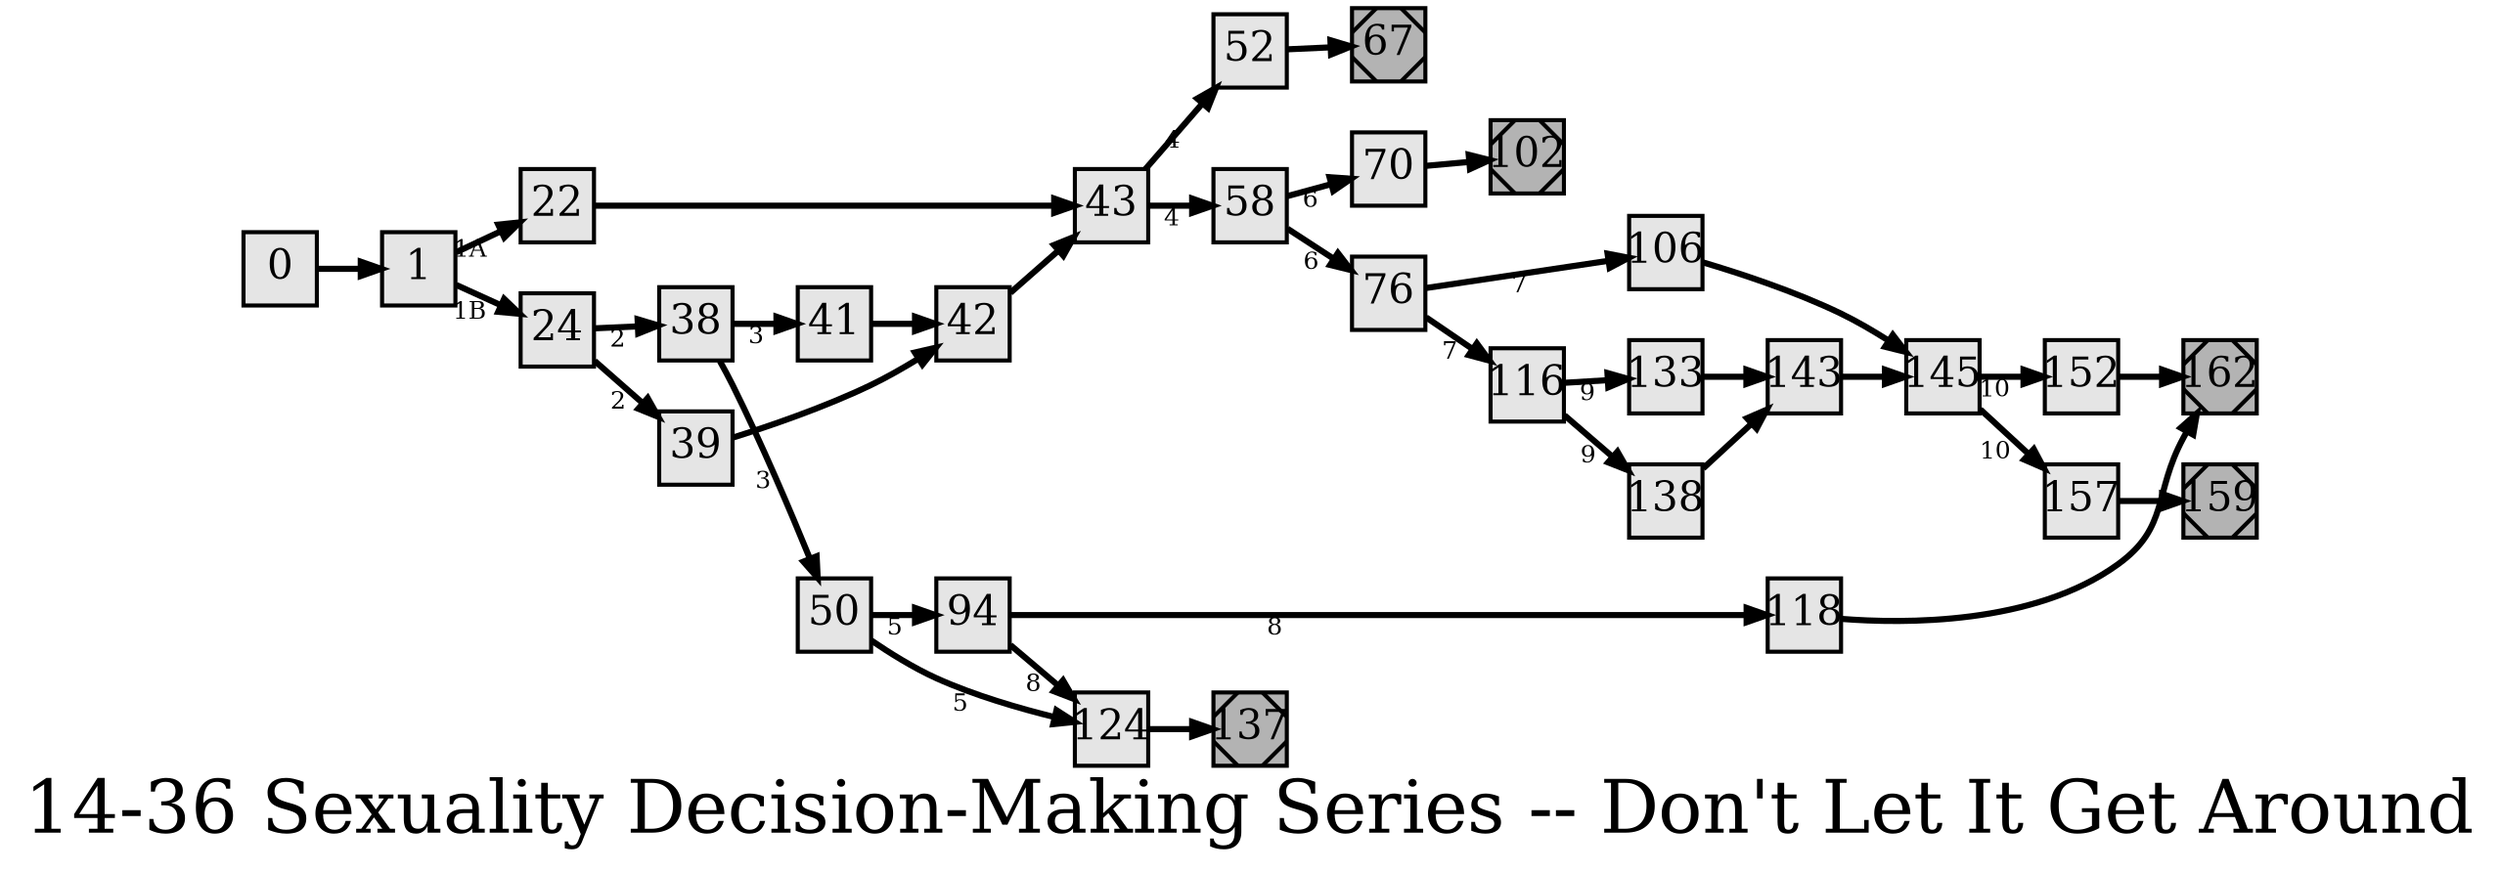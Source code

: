 digraph g{
  graph [ label="14-36 Sexuality Decision-Making Series -- Don't Let It Get Around" rankdir=LR, ordering=out, fontsize=36, nodesep="0.35", ranksep="0.45"];
  node  [shape=rect, penwidth=2, fontsize=20, style=filled, fillcolor=grey90, margin="0,0", labelfloat=true, regular=true, fixedsize=true];
  edge  [labelfloat=true, penwidth=3, fontsize=12];
  // ---;
  // group  : Katz;
  // id     : 14-36;
  // gbid   : 2177;
  // series : Sexuality Decision-Making Series for Teens;
  // title  : Don't Let It Get Around;
  // author : Christine DeVault;
  // credit:;
  // - name : Jeremy Douglass;
  // role : encoder;
  // date : 2017-04-16;
  // render:;
  // - name   : small;
  // styles : gvStyles-small.txt;
  // engine : dot;
  // comment: >;
  
  // ---;
  
  // From | To | Label;
  
  0 -> 1;
  1 -> 22	[ xlabel="1A" ];
  1 -> 24	[ xlabel="1B" ];
  22 -> 43;
  24 -> 38	[ xlabel="2" ];
  24 -> 39	[ xlabel="2" ];
  38 -> 41	[ xlabel="3" ];
  38 -> 50	[ xlabel="3" ];
  39 -> 42;
  41 -> 42;	// "Turn to the next page."
  42 -> 43;	// "Go to the next page."
  43 -> 52	[ xlabel="4" ];
  43 -> 58	[ xlabel="4" ];
  50 -> 94	[ xlabel="5" ];
  50 -> 124	[ xlabel="5" ];
  52 -> 67;
  58 -> 70	[ xlabel="6" ];
  58 -> 76	[ xlabel="6" ];
  67	[ xlabel="E", shape=Msquare, fontsize=20, fillcolor=grey70, xlabel="" ];
  70 -> 102;
  76 -> 106	[ xlabel="7" ];
  76 -> 116	[ xlabel="7" ];
  94 -> 118	[ xlabel="8" ];
  94 -> 124	[ xlabel="8" ];
  102	[ xlabel="E", shape=Msquare, fontsize=20, fillcolor=grey70, xlabel="" ];
  106;	// Printing error - no pg heading number
  106 -> 145;
  116 -> 133	[ xlabel="9" ];
  116 -> 138	[ xlabel="9" ];
  118 -> 162;
  124 -> 137;
  133 -> 143;
  137	[ xlabel="E", shape=Msquare, fontsize=20, fillcolor=grey70, xlabel="" ];
  138 -> 143;	// "Go to the next page."
  143 -> 145;	// "Go to the next page."
  145 -> 152	[ xlabel="10" ];
  145 -> 157	[ xlabel="10" ];
  152 -> 162;
  157 -> 159;	// "Go to the next page."
  159	[ xlabel="E", shape=Msquare, fontsize=20, fillcolor=grey70, xlabel="" ];
  162	[ xlabel="E", shape=Msquare, fontsize=20, fillcolor=grey70, xlabel="" ];
}

